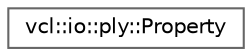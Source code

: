 digraph "Graphical Class Hierarchy"
{
 // LATEX_PDF_SIZE
  bgcolor="transparent";
  edge [fontname=Helvetica,fontsize=10,labelfontname=Helvetica,labelfontsize=10];
  node [fontname=Helvetica,fontsize=10,shape=box,height=0.2,width=0.4];
  rankdir="LR";
  Node0 [label="vcl::io::ply::Property",height=0.2,width=0.4,color="grey40", fillcolor="white", style="filled",URL="$structvcl_1_1io_1_1ply_1_1Property.html",tooltip=" "];
}
